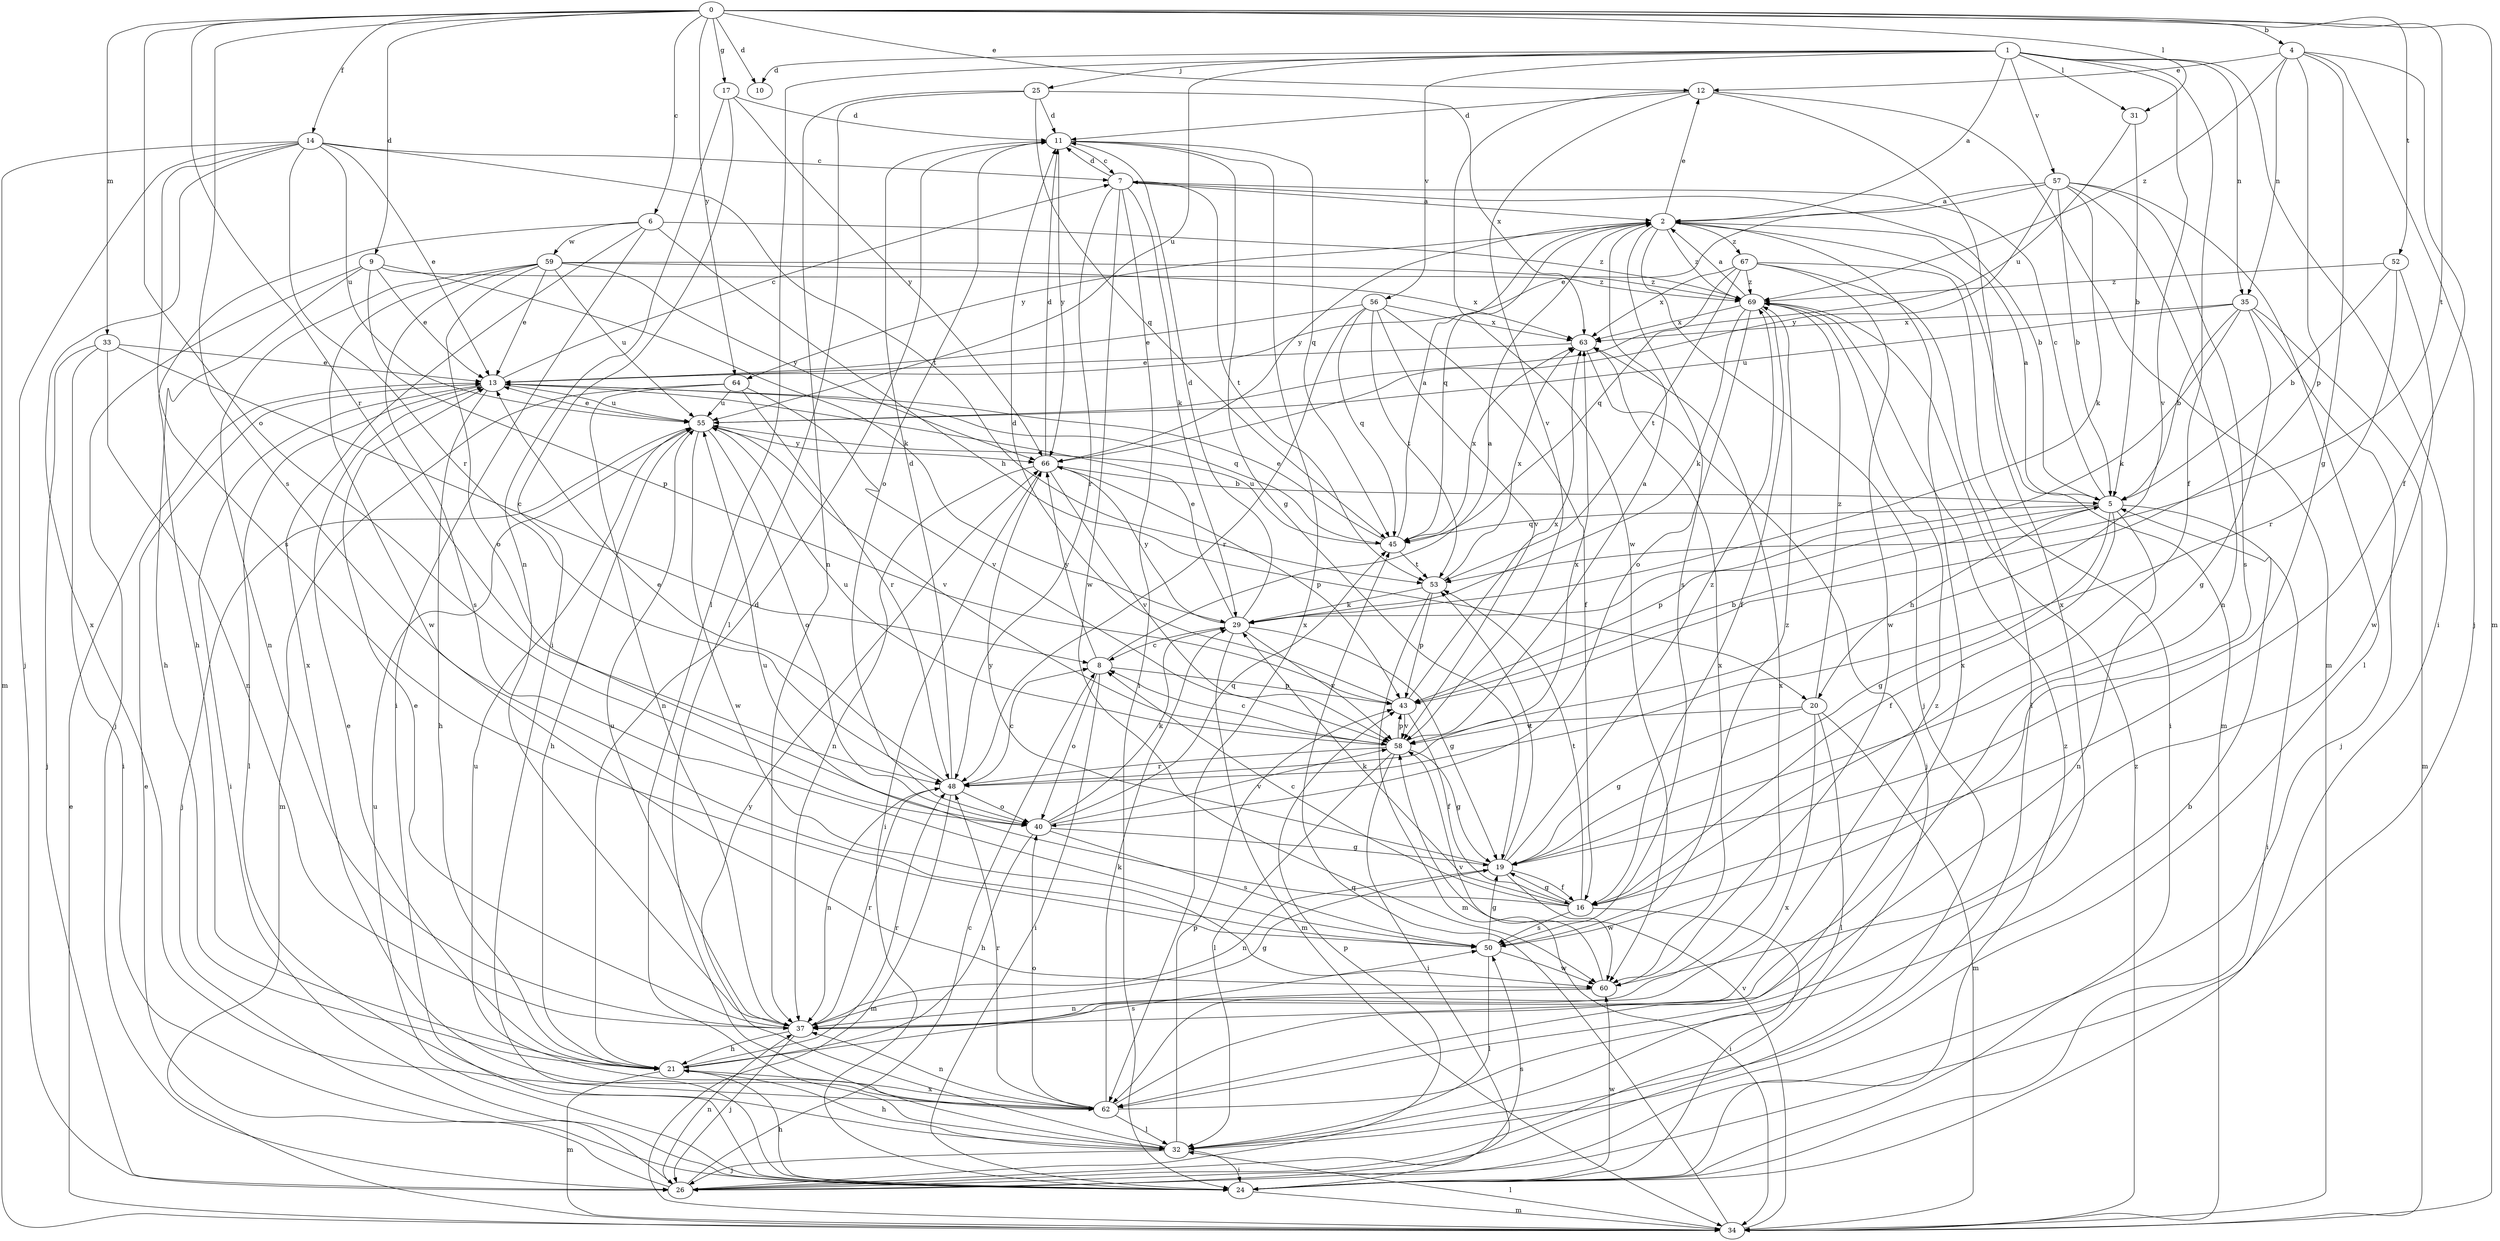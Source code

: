 strict digraph  {
0;
1;
2;
4;
5;
6;
7;
8;
9;
10;
11;
12;
13;
14;
16;
17;
19;
20;
21;
24;
25;
26;
29;
31;
32;
33;
34;
35;
37;
40;
43;
45;
48;
50;
52;
53;
55;
56;
57;
58;
59;
60;
62;
63;
64;
66;
67;
69;
0 -> 4  [label=b];
0 -> 6  [label=c];
0 -> 9  [label=d];
0 -> 10  [label=d];
0 -> 12  [label=e];
0 -> 14  [label=f];
0 -> 17  [label=g];
0 -> 31  [label=l];
0 -> 33  [label=m];
0 -> 34  [label=m];
0 -> 40  [label=o];
0 -> 48  [label=r];
0 -> 50  [label=s];
0 -> 52  [label=t];
0 -> 53  [label=t];
0 -> 64  [label=y];
1 -> 2  [label=a];
1 -> 10  [label=d];
1 -> 16  [label=f];
1 -> 24  [label=i];
1 -> 25  [label=j];
1 -> 31  [label=l];
1 -> 32  [label=l];
1 -> 35  [label=n];
1 -> 55  [label=u];
1 -> 56  [label=v];
1 -> 57  [label=v];
1 -> 58  [label=v];
2 -> 12  [label=e];
2 -> 26  [label=j];
2 -> 34  [label=m];
2 -> 45  [label=q];
2 -> 50  [label=s];
2 -> 62  [label=x];
2 -> 64  [label=y];
2 -> 66  [label=y];
2 -> 67  [label=z];
2 -> 69  [label=z];
4 -> 12  [label=e];
4 -> 16  [label=f];
4 -> 19  [label=g];
4 -> 26  [label=j];
4 -> 35  [label=n];
4 -> 43  [label=p];
4 -> 69  [label=z];
5 -> 2  [label=a];
5 -> 7  [label=c];
5 -> 16  [label=f];
5 -> 19  [label=g];
5 -> 20  [label=h];
5 -> 24  [label=i];
5 -> 37  [label=n];
5 -> 43  [label=p];
5 -> 45  [label=q];
6 -> 20  [label=h];
6 -> 21  [label=h];
6 -> 24  [label=i];
6 -> 59  [label=w];
6 -> 62  [label=x];
6 -> 69  [label=z];
7 -> 2  [label=a];
7 -> 5  [label=b];
7 -> 11  [label=d];
7 -> 24  [label=i];
7 -> 29  [label=k];
7 -> 48  [label=r];
7 -> 53  [label=t];
7 -> 60  [label=w];
8 -> 2  [label=a];
8 -> 24  [label=i];
8 -> 40  [label=o];
8 -> 43  [label=p];
8 -> 66  [label=y];
9 -> 13  [label=e];
9 -> 21  [label=h];
9 -> 26  [label=j];
9 -> 29  [label=k];
9 -> 43  [label=p];
9 -> 69  [label=z];
11 -> 7  [label=c];
11 -> 19  [label=g];
11 -> 40  [label=o];
11 -> 45  [label=q];
11 -> 62  [label=x];
11 -> 66  [label=y];
12 -> 11  [label=d];
12 -> 34  [label=m];
12 -> 58  [label=v];
12 -> 60  [label=w];
12 -> 62  [label=x];
13 -> 7  [label=c];
13 -> 21  [label=h];
13 -> 24  [label=i];
13 -> 32  [label=l];
13 -> 45  [label=q];
13 -> 55  [label=u];
14 -> 7  [label=c];
14 -> 13  [label=e];
14 -> 26  [label=j];
14 -> 34  [label=m];
14 -> 48  [label=r];
14 -> 50  [label=s];
14 -> 53  [label=t];
14 -> 55  [label=u];
14 -> 62  [label=x];
16 -> 8  [label=c];
16 -> 19  [label=g];
16 -> 24  [label=i];
16 -> 29  [label=k];
16 -> 50  [label=s];
16 -> 53  [label=t];
16 -> 55  [label=u];
17 -> 11  [label=d];
17 -> 24  [label=i];
17 -> 37  [label=n];
17 -> 66  [label=y];
19 -> 16  [label=f];
19 -> 37  [label=n];
19 -> 53  [label=t];
19 -> 60  [label=w];
19 -> 66  [label=y];
19 -> 69  [label=z];
20 -> 19  [label=g];
20 -> 32  [label=l];
20 -> 34  [label=m];
20 -> 58  [label=v];
20 -> 62  [label=x];
20 -> 69  [label=z];
21 -> 11  [label=d];
21 -> 13  [label=e];
21 -> 34  [label=m];
21 -> 48  [label=r];
21 -> 50  [label=s];
21 -> 62  [label=x];
24 -> 21  [label=h];
24 -> 34  [label=m];
24 -> 55  [label=u];
24 -> 60  [label=w];
24 -> 69  [label=z];
25 -> 11  [label=d];
25 -> 32  [label=l];
25 -> 37  [label=n];
25 -> 45  [label=q];
25 -> 63  [label=x];
26 -> 8  [label=c];
26 -> 13  [label=e];
26 -> 37  [label=n];
26 -> 43  [label=p];
26 -> 50  [label=s];
29 -> 8  [label=c];
29 -> 11  [label=d];
29 -> 13  [label=e];
29 -> 19  [label=g];
29 -> 34  [label=m];
29 -> 58  [label=v];
29 -> 66  [label=y];
31 -> 5  [label=b];
31 -> 55  [label=u];
32 -> 21  [label=h];
32 -> 24  [label=i];
32 -> 26  [label=j];
32 -> 43  [label=p];
32 -> 66  [label=y];
33 -> 8  [label=c];
33 -> 13  [label=e];
33 -> 24  [label=i];
33 -> 26  [label=j];
33 -> 37  [label=n];
34 -> 13  [label=e];
34 -> 32  [label=l];
34 -> 45  [label=q];
34 -> 58  [label=v];
34 -> 69  [label=z];
35 -> 5  [label=b];
35 -> 19  [label=g];
35 -> 26  [label=j];
35 -> 29  [label=k];
35 -> 34  [label=m];
35 -> 55  [label=u];
35 -> 63  [label=x];
37 -> 13  [label=e];
37 -> 19  [label=g];
37 -> 21  [label=h];
37 -> 26  [label=j];
37 -> 48  [label=r];
37 -> 55  [label=u];
37 -> 63  [label=x];
40 -> 19  [label=g];
40 -> 21  [label=h];
40 -> 29  [label=k];
40 -> 45  [label=q];
40 -> 50  [label=s];
40 -> 58  [label=v];
43 -> 5  [label=b];
43 -> 11  [label=d];
43 -> 16  [label=f];
43 -> 58  [label=v];
43 -> 63  [label=x];
45 -> 2  [label=a];
45 -> 13  [label=e];
45 -> 53  [label=t];
45 -> 55  [label=u];
45 -> 63  [label=x];
48 -> 8  [label=c];
48 -> 11  [label=d];
48 -> 13  [label=e];
48 -> 34  [label=m];
48 -> 37  [label=n];
48 -> 40  [label=o];
48 -> 63  [label=x];
50 -> 19  [label=g];
50 -> 32  [label=l];
50 -> 60  [label=w];
50 -> 69  [label=z];
52 -> 5  [label=b];
52 -> 48  [label=r];
52 -> 60  [label=w];
52 -> 69  [label=z];
53 -> 29  [label=k];
53 -> 34  [label=m];
53 -> 43  [label=p];
53 -> 63  [label=x];
55 -> 13  [label=e];
55 -> 21  [label=h];
55 -> 26  [label=j];
55 -> 40  [label=o];
55 -> 58  [label=v];
55 -> 60  [label=w];
55 -> 66  [label=y];
56 -> 13  [label=e];
56 -> 16  [label=f];
56 -> 45  [label=q];
56 -> 48  [label=r];
56 -> 53  [label=t];
56 -> 58  [label=v];
56 -> 63  [label=x];
57 -> 2  [label=a];
57 -> 5  [label=b];
57 -> 13  [label=e];
57 -> 29  [label=k];
57 -> 32  [label=l];
57 -> 37  [label=n];
57 -> 50  [label=s];
57 -> 66  [label=y];
58 -> 2  [label=a];
58 -> 8  [label=c];
58 -> 19  [label=g];
58 -> 24  [label=i];
58 -> 32  [label=l];
58 -> 43  [label=p];
58 -> 48  [label=r];
58 -> 55  [label=u];
59 -> 13  [label=e];
59 -> 37  [label=n];
59 -> 40  [label=o];
59 -> 50  [label=s];
59 -> 55  [label=u];
59 -> 60  [label=w];
59 -> 63  [label=x];
59 -> 66  [label=y];
59 -> 69  [label=z];
60 -> 37  [label=n];
60 -> 58  [label=v];
60 -> 63  [label=x];
62 -> 5  [label=b];
62 -> 29  [label=k];
62 -> 32  [label=l];
62 -> 37  [label=n];
62 -> 40  [label=o];
62 -> 48  [label=r];
62 -> 55  [label=u];
62 -> 69  [label=z];
63 -> 13  [label=e];
63 -> 26  [label=j];
64 -> 34  [label=m];
64 -> 37  [label=n];
64 -> 48  [label=r];
64 -> 55  [label=u];
64 -> 58  [label=v];
66 -> 5  [label=b];
66 -> 11  [label=d];
66 -> 24  [label=i];
66 -> 37  [label=n];
66 -> 43  [label=p];
66 -> 58  [label=v];
67 -> 24  [label=i];
67 -> 32  [label=l];
67 -> 45  [label=q];
67 -> 53  [label=t];
67 -> 60  [label=w];
67 -> 63  [label=x];
67 -> 69  [label=z];
69 -> 2  [label=a];
69 -> 16  [label=f];
69 -> 29  [label=k];
69 -> 40  [label=o];
69 -> 63  [label=x];
}
